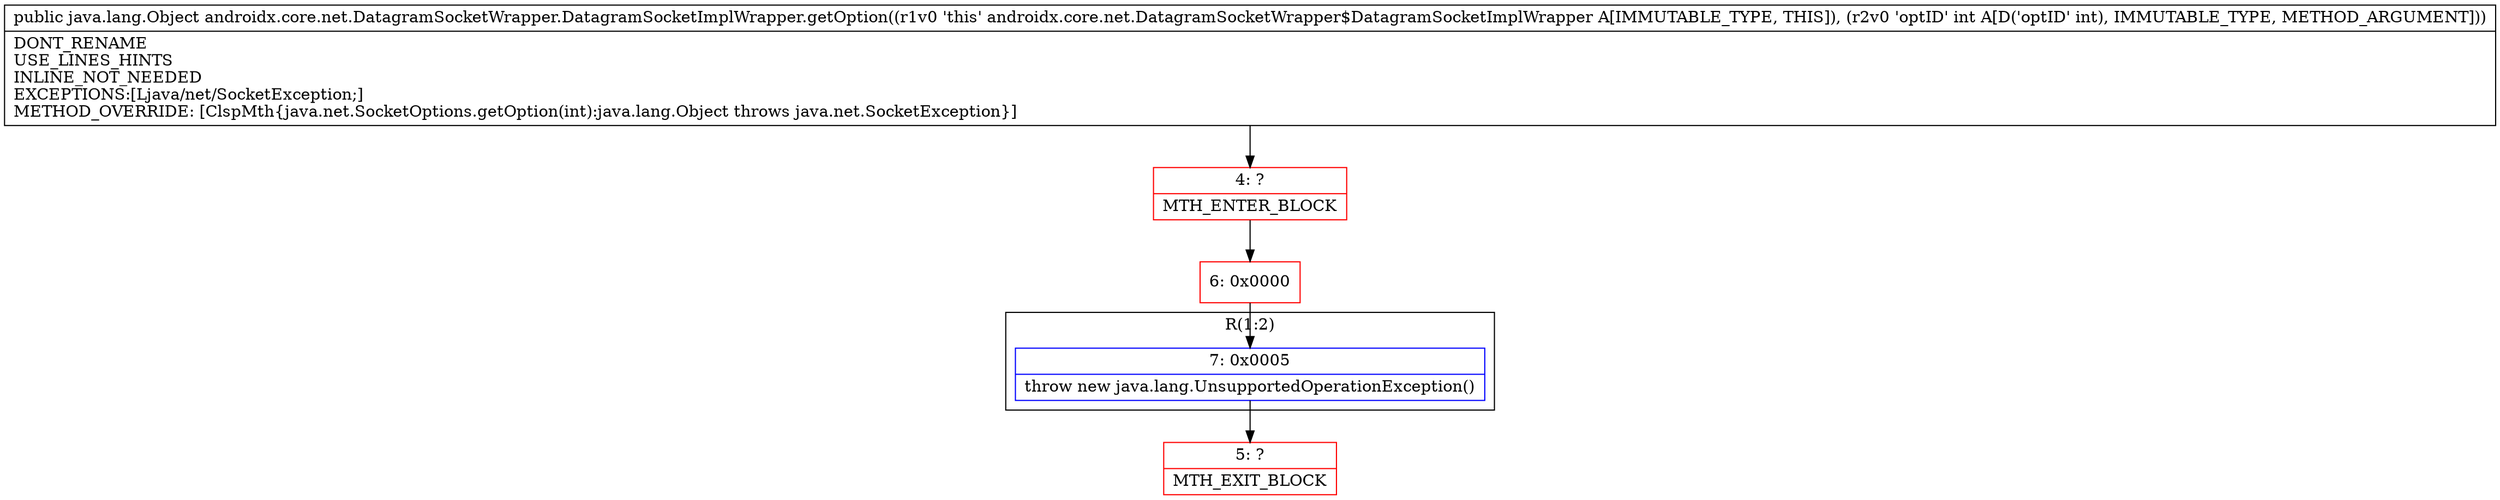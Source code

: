 digraph "CFG forandroidx.core.net.DatagramSocketWrapper.DatagramSocketImplWrapper.getOption(I)Ljava\/lang\/Object;" {
subgraph cluster_Region_872730532 {
label = "R(1:2)";
node [shape=record,color=blue];
Node_7 [shape=record,label="{7\:\ 0x0005|throw new java.lang.UnsupportedOperationException()\l}"];
}
Node_4 [shape=record,color=red,label="{4\:\ ?|MTH_ENTER_BLOCK\l}"];
Node_6 [shape=record,color=red,label="{6\:\ 0x0000}"];
Node_5 [shape=record,color=red,label="{5\:\ ?|MTH_EXIT_BLOCK\l}"];
MethodNode[shape=record,label="{public java.lang.Object androidx.core.net.DatagramSocketWrapper.DatagramSocketImplWrapper.getOption((r1v0 'this' androidx.core.net.DatagramSocketWrapper$DatagramSocketImplWrapper A[IMMUTABLE_TYPE, THIS]), (r2v0 'optID' int A[D('optID' int), IMMUTABLE_TYPE, METHOD_ARGUMENT]))  | DONT_RENAME\lUSE_LINES_HINTS\lINLINE_NOT_NEEDED\lEXCEPTIONS:[Ljava\/net\/SocketException;]\lMETHOD_OVERRIDE: [ClspMth\{java.net.SocketOptions.getOption(int):java.lang.Object throws java.net.SocketException\}]\l}"];
MethodNode -> Node_4;Node_7 -> Node_5;
Node_4 -> Node_6;
Node_6 -> Node_7;
}

